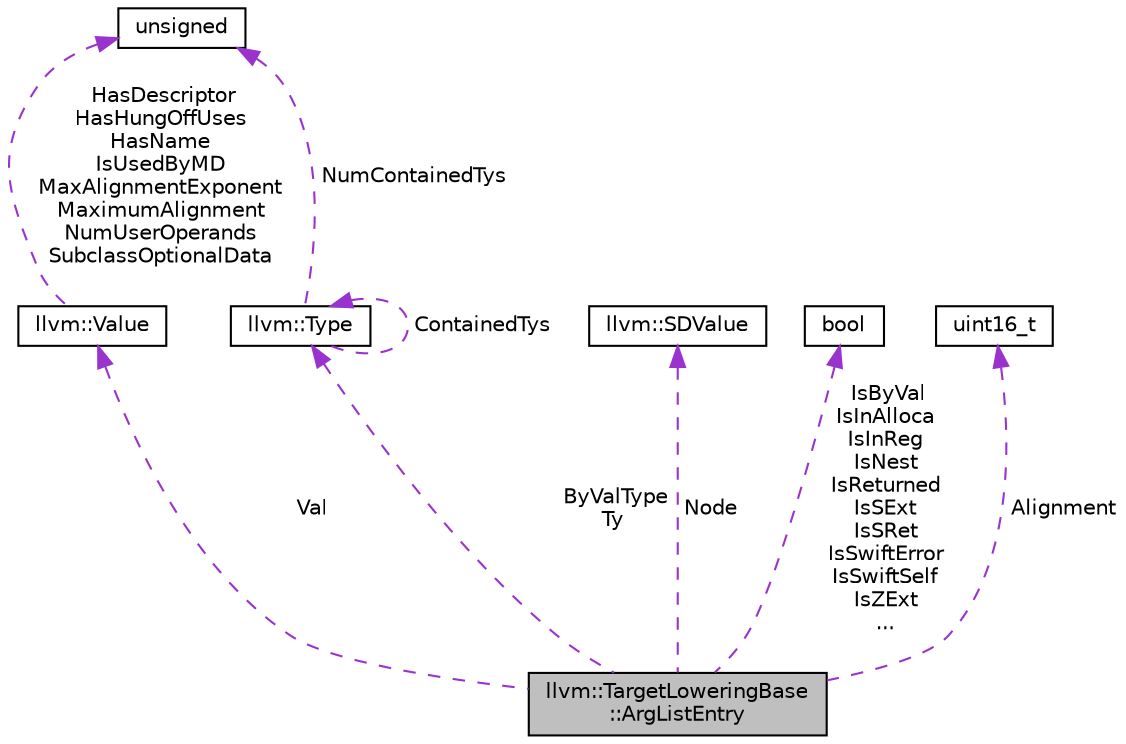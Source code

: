 digraph "llvm::TargetLoweringBase::ArgListEntry"
{
 // LATEX_PDF_SIZE
  bgcolor="transparent";
  edge [fontname="Helvetica",fontsize="10",labelfontname="Helvetica",labelfontsize="10"];
  node [fontname="Helvetica",fontsize="10",shape="box"];
  Node1 [label="llvm::TargetLoweringBase\l::ArgListEntry",height=0.2,width=0.4,color="black", fillcolor="grey75", style="filled", fontcolor="black",tooltip=" "];
  Node2 -> Node1 [dir="back",color="darkorchid3",fontsize="10",style="dashed",label=" Val" ,fontname="Helvetica"];
  Node2 [label="llvm::Value",height=0.2,width=0.4,color="black",URL="$classllvm_1_1Value.html",tooltip="LLVM Value Representation."];
  Node3 -> Node2 [dir="back",color="darkorchid3",fontsize="10",style="dashed",label=" HasDescriptor\nHasHungOffUses\nHasName\nIsUsedByMD\nMaxAlignmentExponent\nMaximumAlignment\nNumUserOperands\nSubclassOptionalData" ,fontname="Helvetica"];
  Node3 [label="unsigned",height=0.2,width=0.4,color="black",URL="$classunsigned.html",tooltip=" "];
  Node4 -> Node1 [dir="back",color="darkorchid3",fontsize="10",style="dashed",label=" Node" ,fontname="Helvetica"];
  Node4 [label="llvm::SDValue",height=0.2,width=0.4,color="black",URL="$classllvm_1_1SDValue.html",tooltip="Unlike LLVM values, Selection DAG nodes may return multiple values as the result of a computation."];
  Node5 -> Node1 [dir="back",color="darkorchid3",fontsize="10",style="dashed",label=" ByValType\nTy" ,fontname="Helvetica"];
  Node5 [label="llvm::Type",height=0.2,width=0.4,color="black",URL="$classllvm_1_1Type.html",tooltip="The instances of the Type class are immutable: once they are created, they are never changed."];
  Node3 -> Node5 [dir="back",color="darkorchid3",fontsize="10",style="dashed",label=" NumContainedTys" ,fontname="Helvetica"];
  Node5 -> Node5 [dir="back",color="darkorchid3",fontsize="10",style="dashed",label=" ContainedTys" ,fontname="Helvetica"];
  Node6 -> Node1 [dir="back",color="darkorchid3",fontsize="10",style="dashed",label=" IsByVal\nIsInAlloca\nIsInReg\nIsNest\nIsReturned\nIsSExt\nIsSRet\nIsSwiftError\nIsSwiftSelf\nIsZExt\n..." ,fontname="Helvetica"];
  Node6 [label="bool",height=0.2,width=0.4,color="black",URL="$classbool.html",tooltip=" "];
  Node7 -> Node1 [dir="back",color="darkorchid3",fontsize="10",style="dashed",label=" Alignment" ,fontname="Helvetica"];
  Node7 [label="uint16_t",height=0.2,width=0.4,color="black",tooltip=" "];
}
